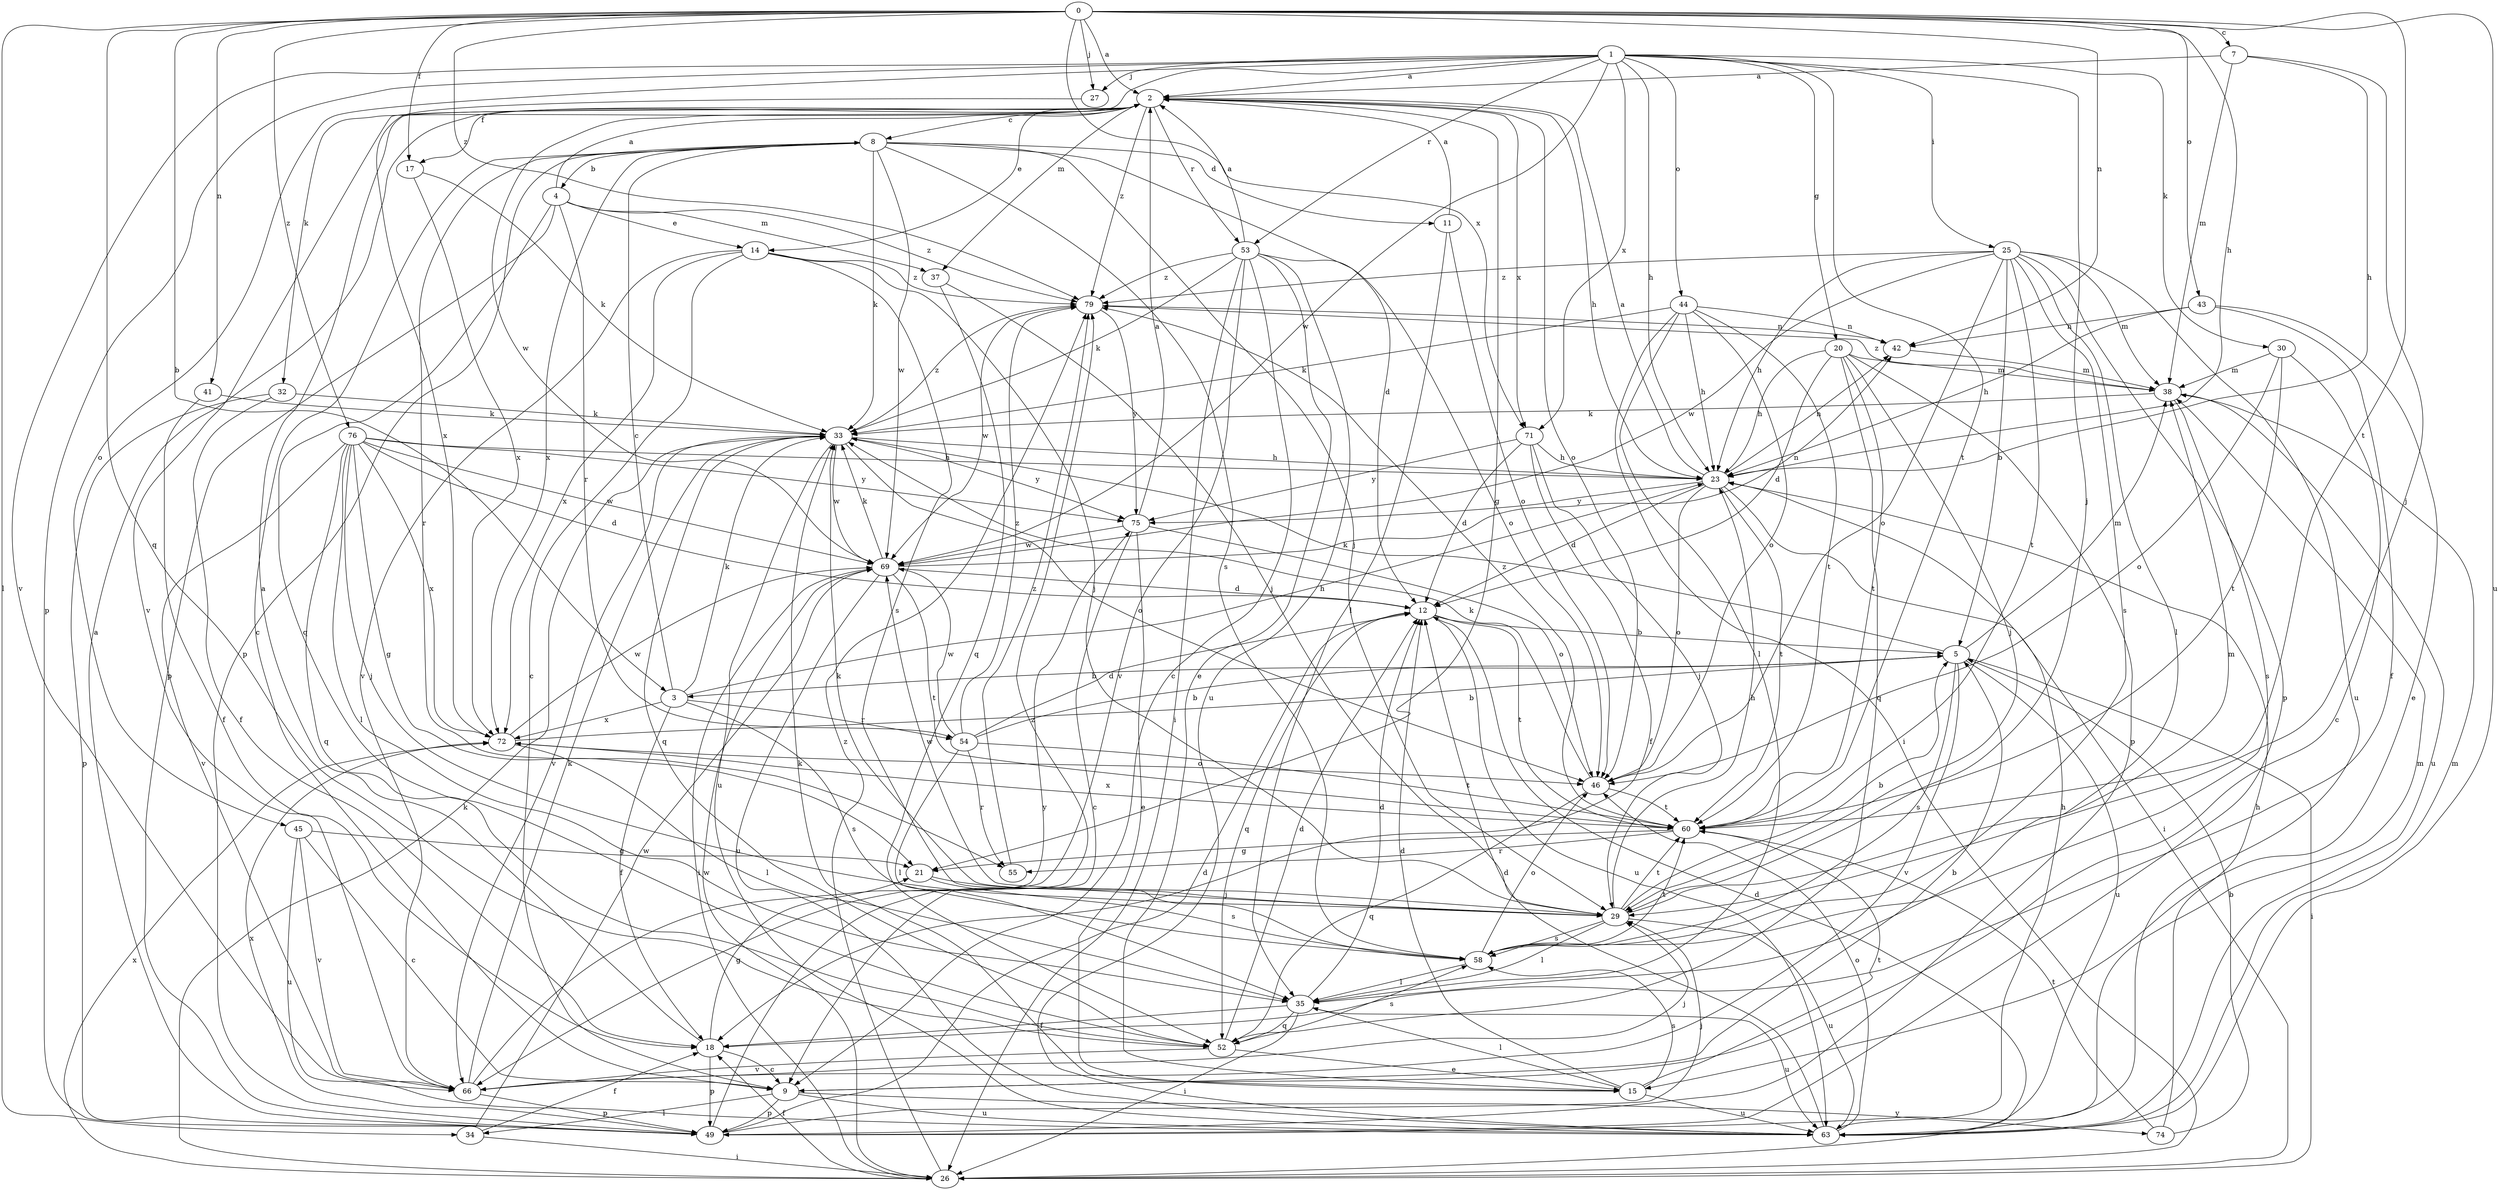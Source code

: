 strict digraph  {
0;
1;
2;
3;
4;
5;
7;
8;
9;
11;
12;
14;
15;
17;
18;
20;
21;
23;
25;
26;
27;
29;
30;
32;
33;
34;
35;
37;
38;
41;
42;
43;
44;
45;
46;
49;
52;
53;
54;
55;
58;
60;
63;
66;
69;
71;
72;
74;
75;
76;
79;
0 -> 2  [label=a];
0 -> 3  [label=b];
0 -> 7  [label=c];
0 -> 17  [label=f];
0 -> 23  [label=h];
0 -> 27  [label=j];
0 -> 34  [label=l];
0 -> 41  [label=n];
0 -> 42  [label=n];
0 -> 43  [label=o];
0 -> 52  [label=q];
0 -> 60  [label=t];
0 -> 63  [label=u];
0 -> 71  [label=x];
0 -> 76  [label=z];
0 -> 79  [label=z];
1 -> 2  [label=a];
1 -> 20  [label=g];
1 -> 23  [label=h];
1 -> 25  [label=i];
1 -> 27  [label=j];
1 -> 29  [label=j];
1 -> 30  [label=k];
1 -> 32  [label=k];
1 -> 44  [label=o];
1 -> 45  [label=o];
1 -> 49  [label=p];
1 -> 53  [label=r];
1 -> 60  [label=t];
1 -> 66  [label=v];
1 -> 69  [label=w];
1 -> 71  [label=x];
2 -> 8  [label=c];
2 -> 14  [label=e];
2 -> 17  [label=f];
2 -> 21  [label=g];
2 -> 23  [label=h];
2 -> 37  [label=m];
2 -> 46  [label=o];
2 -> 53  [label=r];
2 -> 66  [label=v];
2 -> 69  [label=w];
2 -> 71  [label=x];
2 -> 79  [label=z];
3 -> 8  [label=c];
3 -> 18  [label=f];
3 -> 23  [label=h];
3 -> 33  [label=k];
3 -> 54  [label=r];
3 -> 58  [label=s];
3 -> 72  [label=x];
4 -> 2  [label=a];
4 -> 14  [label=e];
4 -> 37  [label=m];
4 -> 49  [label=p];
4 -> 52  [label=q];
4 -> 54  [label=r];
4 -> 79  [label=z];
5 -> 3  [label=b];
5 -> 26  [label=i];
5 -> 33  [label=k];
5 -> 38  [label=m];
5 -> 58  [label=s];
5 -> 63  [label=u];
5 -> 66  [label=v];
7 -> 2  [label=a];
7 -> 23  [label=h];
7 -> 29  [label=j];
7 -> 38  [label=m];
8 -> 4  [label=b];
8 -> 9  [label=c];
8 -> 11  [label=d];
8 -> 12  [label=d];
8 -> 29  [label=j];
8 -> 33  [label=k];
8 -> 49  [label=p];
8 -> 55  [label=r];
8 -> 58  [label=s];
8 -> 69  [label=w];
8 -> 72  [label=x];
9 -> 5  [label=b];
9 -> 34  [label=l];
9 -> 49  [label=p];
9 -> 63  [label=u];
9 -> 74  [label=y];
11 -> 2  [label=a];
11 -> 35  [label=l];
11 -> 46  [label=o];
12 -> 5  [label=b];
12 -> 52  [label=q];
12 -> 60  [label=t];
12 -> 63  [label=u];
14 -> 9  [label=c];
14 -> 29  [label=j];
14 -> 58  [label=s];
14 -> 66  [label=v];
14 -> 72  [label=x];
14 -> 79  [label=z];
15 -> 12  [label=d];
15 -> 33  [label=k];
15 -> 35  [label=l];
15 -> 58  [label=s];
15 -> 60  [label=t];
15 -> 63  [label=u];
17 -> 33  [label=k];
17 -> 72  [label=x];
18 -> 2  [label=a];
18 -> 9  [label=c];
18 -> 21  [label=g];
18 -> 49  [label=p];
20 -> 12  [label=d];
20 -> 23  [label=h];
20 -> 29  [label=j];
20 -> 38  [label=m];
20 -> 49  [label=p];
20 -> 52  [label=q];
20 -> 60  [label=t];
21 -> 29  [label=j];
21 -> 58  [label=s];
23 -> 2  [label=a];
23 -> 12  [label=d];
23 -> 26  [label=i];
23 -> 42  [label=n];
23 -> 46  [label=o];
23 -> 60  [label=t];
23 -> 75  [label=y];
25 -> 5  [label=b];
25 -> 23  [label=h];
25 -> 35  [label=l];
25 -> 38  [label=m];
25 -> 46  [label=o];
25 -> 49  [label=p];
25 -> 58  [label=s];
25 -> 60  [label=t];
25 -> 63  [label=u];
25 -> 69  [label=w];
25 -> 79  [label=z];
26 -> 12  [label=d];
26 -> 18  [label=f];
26 -> 33  [label=k];
26 -> 69  [label=w];
26 -> 72  [label=x];
26 -> 79  [label=z];
27 -> 72  [label=x];
29 -> 5  [label=b];
29 -> 23  [label=h];
29 -> 33  [label=k];
29 -> 35  [label=l];
29 -> 38  [label=m];
29 -> 58  [label=s];
29 -> 60  [label=t];
29 -> 63  [label=u];
29 -> 69  [label=w];
30 -> 9  [label=c];
30 -> 38  [label=m];
30 -> 46  [label=o];
30 -> 60  [label=t];
32 -> 18  [label=f];
32 -> 33  [label=k];
32 -> 49  [label=p];
33 -> 23  [label=h];
33 -> 46  [label=o];
33 -> 52  [label=q];
33 -> 63  [label=u];
33 -> 66  [label=v];
33 -> 69  [label=w];
33 -> 75  [label=y];
33 -> 79  [label=z];
34 -> 18  [label=f];
34 -> 26  [label=i];
34 -> 69  [label=w];
35 -> 12  [label=d];
35 -> 18  [label=f];
35 -> 26  [label=i];
35 -> 52  [label=q];
35 -> 63  [label=u];
37 -> 29  [label=j];
37 -> 52  [label=q];
38 -> 33  [label=k];
38 -> 58  [label=s];
38 -> 63  [label=u];
38 -> 79  [label=z];
41 -> 18  [label=f];
41 -> 33  [label=k];
42 -> 38  [label=m];
43 -> 15  [label=e];
43 -> 18  [label=f];
43 -> 23  [label=h];
43 -> 42  [label=n];
44 -> 23  [label=h];
44 -> 26  [label=i];
44 -> 33  [label=k];
44 -> 35  [label=l];
44 -> 42  [label=n];
44 -> 46  [label=o];
44 -> 60  [label=t];
45 -> 9  [label=c];
45 -> 21  [label=g];
45 -> 63  [label=u];
45 -> 66  [label=v];
46 -> 33  [label=k];
46 -> 52  [label=q];
46 -> 60  [label=t];
49 -> 2  [label=a];
49 -> 12  [label=d];
49 -> 29  [label=j];
49 -> 38  [label=m];
49 -> 72  [label=x];
49 -> 79  [label=z];
52 -> 12  [label=d];
52 -> 15  [label=e];
52 -> 58  [label=s];
52 -> 66  [label=v];
53 -> 2  [label=a];
53 -> 9  [label=c];
53 -> 15  [label=e];
53 -> 26  [label=i];
53 -> 33  [label=k];
53 -> 46  [label=o];
53 -> 63  [label=u];
53 -> 66  [label=v];
53 -> 79  [label=z];
54 -> 5  [label=b];
54 -> 12  [label=d];
54 -> 35  [label=l];
54 -> 55  [label=r];
54 -> 60  [label=t];
54 -> 69  [label=w];
54 -> 79  [label=z];
55 -> 79  [label=z];
58 -> 35  [label=l];
58 -> 46  [label=o];
58 -> 60  [label=t];
60 -> 21  [label=g];
60 -> 55  [label=r];
60 -> 72  [label=x];
60 -> 79  [label=z];
63 -> 12  [label=d];
63 -> 23  [label=h];
63 -> 38  [label=m];
63 -> 46  [label=o];
66 -> 29  [label=j];
66 -> 33  [label=k];
66 -> 49  [label=p];
66 -> 75  [label=y];
69 -> 12  [label=d];
69 -> 26  [label=i];
69 -> 33  [label=k];
69 -> 42  [label=n];
69 -> 60  [label=t];
69 -> 63  [label=u];
71 -> 12  [label=d];
71 -> 18  [label=f];
71 -> 23  [label=h];
71 -> 29  [label=j];
71 -> 75  [label=y];
72 -> 5  [label=b];
72 -> 35  [label=l];
72 -> 46  [label=o];
72 -> 69  [label=w];
74 -> 5  [label=b];
74 -> 23  [label=h];
74 -> 60  [label=t];
75 -> 2  [label=a];
75 -> 9  [label=c];
75 -> 15  [label=e];
75 -> 46  [label=o];
75 -> 69  [label=w];
76 -> 12  [label=d];
76 -> 21  [label=g];
76 -> 23  [label=h];
76 -> 29  [label=j];
76 -> 35  [label=l];
76 -> 52  [label=q];
76 -> 66  [label=v];
76 -> 69  [label=w];
76 -> 72  [label=x];
76 -> 75  [label=y];
79 -> 42  [label=n];
79 -> 69  [label=w];
79 -> 75  [label=y];
}
